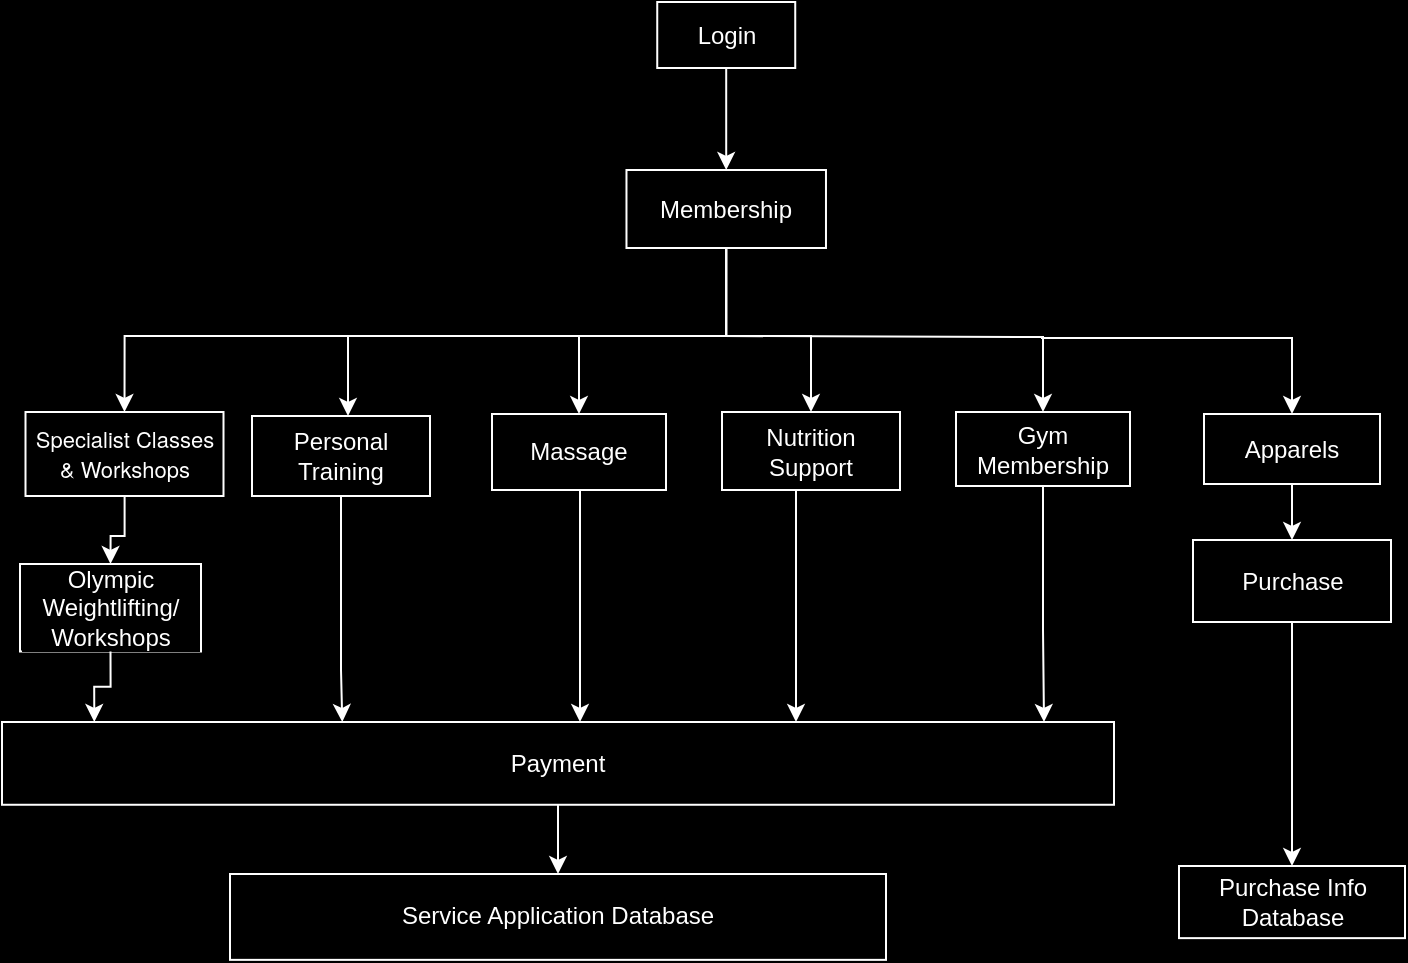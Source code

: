 <mxfile version="24.6.5" type="device">
  <diagram name="Page-1" id="y3rlCwLbRGiM5NopbpWb">
    <mxGraphModel dx="794" dy="452" grid="0" gridSize="10" guides="1" tooltips="1" connect="1" arrows="1" fold="1" page="1" pageScale="1" pageWidth="850" pageHeight="1100" background="#000000" math="0" shadow="0">
      <root>
        <mxCell id="0" />
        <mxCell id="1" parent="0" />
        <mxCell id="4gb1G_93XU-V0cN32dXZ-4" value="" style="edgeStyle=orthogonalEdgeStyle;rounded=0;orthogonalLoop=1;jettySize=auto;html=1;fontFamily=Helvetica;fontSize=12;fontColor=#FFFFFF;labelBackgroundColor=#000000;strokeColor=#FFFFFF;" edge="1" parent="1" source="4gb1G_93XU-V0cN32dXZ-1" target="4gb1G_93XU-V0cN32dXZ-3">
          <mxGeometry relative="1" as="geometry" />
        </mxCell>
        <mxCell id="4gb1G_93XU-V0cN32dXZ-1" value="Login" style="rounded=0;whiteSpace=wrap;html=1;strokeColor=#FFFFFF;fillColor=none;fontColor=#FFFFFF;labelBackgroundColor=#000000;" vertex="1" parent="1">
          <mxGeometry x="399.62" y="52" width="69" height="33" as="geometry" />
        </mxCell>
        <mxCell id="4gb1G_93XU-V0cN32dXZ-3" value="Membership" style="whiteSpace=wrap;html=1;fillColor=none;strokeColor=#FFFFFF;fontColor=#FFFFFF;rounded=0;labelBackgroundColor=#000000;" vertex="1" parent="1">
          <mxGeometry x="384.24" y="136" width="99.75" height="39" as="geometry" />
        </mxCell>
        <mxCell id="4gb1G_93XU-V0cN32dXZ-42" value="" style="edgeStyle=orthogonalEdgeStyle;shape=connector;rounded=0;orthogonalLoop=1;jettySize=auto;html=1;strokeColor=#FFFFFF;align=center;verticalAlign=middle;fontFamily=Helvetica;fontSize=12;fontColor=#FFFFFF;labelBackgroundColor=#000000;endArrow=classic;entryX=0.306;entryY=0;entryDx=0;entryDy=0;exitX=0.5;exitY=1;exitDx=0;exitDy=0;entryPerimeter=0;" edge="1" parent="1" source="4gb1G_93XU-V0cN32dXZ-7" target="4gb1G_93XU-V0cN32dXZ-15">
          <mxGeometry relative="1" as="geometry">
            <Array as="points">
              <mxPoint x="242" y="386" />
            </Array>
          </mxGeometry>
        </mxCell>
        <mxCell id="4gb1G_93XU-V0cN32dXZ-7" value="Personal Training" style="whiteSpace=wrap;html=1;fillColor=none;strokeColor=#FFFFFF;fontColor=#FFFFFF;rounded=0;labelBackgroundColor=#000000;" vertex="1" parent="1">
          <mxGeometry x="197" y="259" width="89" height="40" as="geometry" />
        </mxCell>
        <mxCell id="4gb1G_93XU-V0cN32dXZ-14" value="" style="edgeStyle=orthogonalEdgeStyle;shape=connector;rounded=0;orthogonalLoop=1;jettySize=auto;html=1;strokeColor=#FFFFFF;align=center;verticalAlign=middle;fontFamily=Helvetica;fontSize=12;fontColor=#FFFFFF;labelBackgroundColor=#000000;endArrow=classic;entryX=0.5;entryY=0;entryDx=0;entryDy=0;" edge="1" parent="1" source="4gb1G_93XU-V0cN32dXZ-9" target="4gb1G_93XU-V0cN32dXZ-13">
          <mxGeometry relative="1" as="geometry">
            <mxPoint x="133" y="330" as="targetPoint" />
          </mxGeometry>
        </mxCell>
        <mxCell id="4gb1G_93XU-V0cN32dXZ-9" value="&lt;span style=&quot;font-family: &amp;quot;Helvetica Neue&amp;quot;, Helvetica, Arial, sans-serif; font-size: 11px; text-align: start; background-color: rgb(0, 0, 0);&quot;&gt;Specialist Classes &amp;amp; Workshops&lt;/span&gt;" style="whiteSpace=wrap;html=1;fillColor=none;strokeColor=#FFFFFF;fontColor=#FFFFFF;rounded=0;labelBackgroundColor=#000000;fontSize=11;" vertex="1" parent="1">
          <mxGeometry x="83.75" y="257" width="99" height="42" as="geometry" />
        </mxCell>
        <mxCell id="4gb1G_93XU-V0cN32dXZ-13" value="&lt;span style=&quot;font-family: Teko, sans-serif; background-color: rgb(0, 0, 0);&quot;&gt;&lt;font style=&quot;font-size: 12px;&quot;&gt;Olympic Weightlifting/ Workshops&lt;/font&gt;&lt;/span&gt;" style="whiteSpace=wrap;html=1;fillColor=none;strokeColor=#FFFFFF;fontColor=#FFFFFF;rounded=0;labelBackgroundColor=#000000;" vertex="1" parent="1">
          <mxGeometry x="81" y="333" width="90.5" height="43.75" as="geometry" />
        </mxCell>
        <mxCell id="4gb1G_93XU-V0cN32dXZ-52" value="" style="edgeStyle=orthogonalEdgeStyle;shape=connector;rounded=0;orthogonalLoop=1;jettySize=auto;html=1;strokeColor=#FFFFFF;align=center;verticalAlign=middle;fontFamily=Helvetica;fontSize=12;fontColor=#FFFFFF;labelBackgroundColor=#000000;endArrow=classic;" edge="1" parent="1" source="4gb1G_93XU-V0cN32dXZ-15" target="4gb1G_93XU-V0cN32dXZ-17">
          <mxGeometry relative="1" as="geometry" />
        </mxCell>
        <mxCell id="4gb1G_93XU-V0cN32dXZ-15" value="Payment" style="whiteSpace=wrap;html=1;fillColor=none;strokeColor=#FFFFFF;fontColor=#FFFFFF;rounded=0;labelBackgroundColor=#000000;" vertex="1" parent="1">
          <mxGeometry x="72" y="412" width="556" height="41.38" as="geometry" />
        </mxCell>
        <mxCell id="4gb1G_93XU-V0cN32dXZ-17" value="Service Application Database" style="rounded=0;whiteSpace=wrap;html=1;fillColor=none;strokeColor=#FFFFFF;fontColor=#FFFFFF;labelBackgroundColor=#000000;" vertex="1" parent="1">
          <mxGeometry x="186" y="488" width="328" height="42.93" as="geometry" />
        </mxCell>
        <mxCell id="4gb1G_93XU-V0cN32dXZ-34" value="" style="endArrow=classic;html=1;rounded=0;strokeColor=#FFFFFF;align=center;verticalAlign=middle;fontFamily=Helvetica;fontSize=12;fontColor=#FFFFFF;labelBackgroundColor=#000000;edgeStyle=orthogonalEdgeStyle;exitX=0.5;exitY=1;exitDx=0;exitDy=0;" edge="1" parent="1" source="4gb1G_93XU-V0cN32dXZ-3" target="4gb1G_93XU-V0cN32dXZ-7">
          <mxGeometry width="50" height="50" relative="1" as="geometry">
            <mxPoint x="433.54" y="215.33" as="sourcePoint" />
            <mxPoint x="313" y="253" as="targetPoint" />
            <Array as="points">
              <mxPoint x="434" y="219" />
              <mxPoint x="245" y="219" />
            </Array>
          </mxGeometry>
        </mxCell>
        <mxCell id="4gb1G_93XU-V0cN32dXZ-41" value="" style="endArrow=classic;html=1;rounded=0;strokeColor=#FFFFFF;align=center;verticalAlign=middle;fontFamily=Helvetica;fontSize=12;fontColor=#FFFFFF;labelBackgroundColor=#000000;edgeStyle=orthogonalEdgeStyle;exitX=0.5;exitY=1;exitDx=0;exitDy=0;entryX=0.5;entryY=0;entryDx=0;entryDy=0;" edge="1" parent="1" source="4gb1G_93XU-V0cN32dXZ-3" target="4gb1G_93XU-V0cN32dXZ-9">
          <mxGeometry width="50" height="50" relative="1" as="geometry">
            <mxPoint x="383" y="268" as="sourcePoint" />
            <mxPoint x="433" y="218" as="targetPoint" />
            <Array as="points">
              <mxPoint x="434" y="219" />
              <mxPoint x="133" y="219" />
            </Array>
          </mxGeometry>
        </mxCell>
        <mxCell id="4gb1G_93XU-V0cN32dXZ-44" value="" style="endArrow=classic;html=1;rounded=0;strokeColor=#FFFFFF;align=center;verticalAlign=middle;fontFamily=Helvetica;fontSize=12;fontColor=#FFFFFF;labelBackgroundColor=#000000;edgeStyle=orthogonalEdgeStyle;exitX=0.5;exitY=1;exitDx=0;exitDy=0;entryX=0.083;entryY=0;entryDx=0;entryDy=0;entryPerimeter=0;" edge="1" parent="1" source="4gb1G_93XU-V0cN32dXZ-13" target="4gb1G_93XU-V0cN32dXZ-15">
          <mxGeometry width="50" height="50" relative="1" as="geometry">
            <mxPoint x="383" y="401" as="sourcePoint" />
            <mxPoint x="433" y="351" as="targetPoint" />
          </mxGeometry>
        </mxCell>
        <mxCell id="4gb1G_93XU-V0cN32dXZ-50" value="" style="edgeStyle=orthogonalEdgeStyle;shape=connector;rounded=0;orthogonalLoop=1;jettySize=auto;html=1;strokeColor=#FFFFFF;align=center;verticalAlign=middle;fontFamily=Helvetica;fontSize=12;fontColor=#FFFFFF;labelBackgroundColor=#000000;endArrow=classic;" edge="1" parent="1" source="4gb1G_93XU-V0cN32dXZ-45">
          <mxGeometry relative="1" as="geometry">
            <mxPoint x="361" y="412" as="targetPoint" />
            <Array as="points">
              <mxPoint x="361" y="412" />
            </Array>
          </mxGeometry>
        </mxCell>
        <mxCell id="4gb1G_93XU-V0cN32dXZ-45" value="Massage" style="rounded=0;whiteSpace=wrap;html=1;strokeColor=#FFFFFF;align=center;verticalAlign=middle;fontFamily=Helvetica;fontSize=12;fontColor=#FFFFFF;labelBackgroundColor=#000000;fillColor=none;" vertex="1" parent="1">
          <mxGeometry x="317" y="258" width="87" height="38" as="geometry" />
        </mxCell>
        <mxCell id="4gb1G_93XU-V0cN32dXZ-49" value="" style="endArrow=classic;html=1;rounded=0;strokeColor=#FFFFFF;align=center;verticalAlign=middle;fontFamily=Helvetica;fontSize=12;fontColor=#FFFFFF;labelBackgroundColor=#000000;edgeStyle=orthogonalEdgeStyle;exitX=0.5;exitY=1;exitDx=0;exitDy=0;entryX=0.5;entryY=0;entryDx=0;entryDy=0;" edge="1" parent="1" source="4gb1G_93XU-V0cN32dXZ-3" target="4gb1G_93XU-V0cN32dXZ-45">
          <mxGeometry width="50" height="50" relative="1" as="geometry">
            <mxPoint x="381" y="197" as="sourcePoint" />
            <mxPoint x="624" y="246" as="targetPoint" />
            <Array as="points">
              <mxPoint x="434" y="219" />
              <mxPoint x="361" y="219" />
            </Array>
          </mxGeometry>
        </mxCell>
        <mxCell id="4gb1G_93XU-V0cN32dXZ-54" value="" style="edgeStyle=orthogonalEdgeStyle;shape=connector;rounded=0;orthogonalLoop=1;jettySize=auto;html=1;strokeColor=#FFFFFF;align=center;verticalAlign=middle;fontFamily=Helvetica;fontSize=12;fontColor=#FFFFFF;labelBackgroundColor=#000000;endArrow=classic;exitX=0.5;exitY=1;exitDx=0;exitDy=0;" edge="1" parent="1" source="4gb1G_93XU-V0cN32dXZ-53">
          <mxGeometry relative="1" as="geometry">
            <mxPoint x="464.61" y="296" as="sourcePoint" />
            <mxPoint x="469" y="412" as="targetPoint" />
            <Array as="points">
              <mxPoint x="469" y="296" />
            </Array>
          </mxGeometry>
        </mxCell>
        <mxCell id="4gb1G_93XU-V0cN32dXZ-53" value="Nutrition Support" style="rounded=0;whiteSpace=wrap;html=1;strokeColor=#FFFFFF;align=center;verticalAlign=middle;fontFamily=Helvetica;fontSize=12;fontColor=#FFFFFF;labelBackgroundColor=#000000;fillColor=none;" vertex="1" parent="1">
          <mxGeometry x="432" y="257" width="89" height="39" as="geometry" />
        </mxCell>
        <mxCell id="4gb1G_93XU-V0cN32dXZ-55" value="" style="endArrow=classic;html=1;rounded=0;strokeColor=#FFFFFF;align=center;verticalAlign=middle;fontFamily=Helvetica;fontSize=12;fontColor=#FFFFFF;labelBackgroundColor=#000000;edgeStyle=orthogonalEdgeStyle;entryX=0.5;entryY=0;entryDx=0;entryDy=0;" edge="1" parent="1" target="4gb1G_93XU-V0cN32dXZ-53">
          <mxGeometry width="50" height="50" relative="1" as="geometry">
            <mxPoint x="433.49" y="219" as="sourcePoint" />
            <mxPoint x="483.49" y="169" as="targetPoint" />
            <Array as="points">
              <mxPoint x="477" y="219" />
            </Array>
          </mxGeometry>
        </mxCell>
        <mxCell id="4gb1G_93XU-V0cN32dXZ-57" value="" style="edgeStyle=orthogonalEdgeStyle;shape=connector;rounded=0;orthogonalLoop=1;jettySize=auto;html=1;strokeColor=#FFFFFF;align=center;verticalAlign=middle;fontFamily=Helvetica;fontSize=12;fontColor=#FFFFFF;labelBackgroundColor=#000000;endArrow=classic;" edge="1" parent="1" source="4gb1G_93XU-V0cN32dXZ-56" target="4gb1G_93XU-V0cN32dXZ-15">
          <mxGeometry relative="1" as="geometry">
            <Array as="points">
              <mxPoint x="593" y="366" />
              <mxPoint x="593" y="366" />
            </Array>
          </mxGeometry>
        </mxCell>
        <mxCell id="4gb1G_93XU-V0cN32dXZ-56" value="Gym Membership" style="rounded=0;whiteSpace=wrap;html=1;strokeColor=#FFFFFF;align=center;verticalAlign=middle;fontFamily=Helvetica;fontSize=12;fontColor=#FFFFFF;labelBackgroundColor=#000000;fillColor=none;" vertex="1" parent="1">
          <mxGeometry x="549" y="257" width="87" height="37" as="geometry" />
        </mxCell>
        <mxCell id="4gb1G_93XU-V0cN32dXZ-60" style="edgeStyle=orthogonalEdgeStyle;shape=connector;rounded=0;orthogonalLoop=1;jettySize=auto;html=1;exitX=0.5;exitY=1;exitDx=0;exitDy=0;entryX=0.5;entryY=0;entryDx=0;entryDy=0;strokeColor=#FFFFFF;align=center;verticalAlign=middle;fontFamily=Helvetica;fontSize=12;fontColor=#FFFFFF;labelBackgroundColor=#000000;endArrow=classic;" edge="1" parent="1" source="4gb1G_93XU-V0cN32dXZ-58" target="4gb1G_93XU-V0cN32dXZ-59">
          <mxGeometry relative="1" as="geometry" />
        </mxCell>
        <mxCell id="4gb1G_93XU-V0cN32dXZ-58" value="Apparels" style="rounded=0;whiteSpace=wrap;html=1;strokeColor=#FFFFFF;align=center;verticalAlign=middle;fontFamily=Helvetica;fontSize=12;fontColor=#FFFFFF;labelBackgroundColor=#000000;fillColor=none;" vertex="1" parent="1">
          <mxGeometry x="673" y="258" width="88" height="35" as="geometry" />
        </mxCell>
        <mxCell id="4gb1G_93XU-V0cN32dXZ-62" value="" style="edgeStyle=orthogonalEdgeStyle;shape=connector;rounded=0;orthogonalLoop=1;jettySize=auto;html=1;strokeColor=#FFFFFF;align=center;verticalAlign=middle;fontFamily=Helvetica;fontSize=12;fontColor=#FFFFFF;labelBackgroundColor=#000000;endArrow=classic;" edge="1" parent="1" source="4gb1G_93XU-V0cN32dXZ-59" target="4gb1G_93XU-V0cN32dXZ-61">
          <mxGeometry relative="1" as="geometry" />
        </mxCell>
        <mxCell id="4gb1G_93XU-V0cN32dXZ-59" value="Purchase" style="rounded=0;whiteSpace=wrap;html=1;strokeColor=#FFFFFF;align=center;verticalAlign=middle;fontFamily=Helvetica;fontSize=12;fontColor=#FFFFFF;labelBackgroundColor=#000000;fillColor=none;" vertex="1" parent="1">
          <mxGeometry x="667.5" y="321" width="99" height="41" as="geometry" />
        </mxCell>
        <mxCell id="4gb1G_93XU-V0cN32dXZ-61" value="Purchase Info Database" style="rounded=0;whiteSpace=wrap;html=1;fillColor=none;strokeColor=#FFFFFF;fontColor=#FFFFFF;labelBackgroundColor=#000000;" vertex="1" parent="1">
          <mxGeometry x="660.5" y="484" width="113" height="36.07" as="geometry" />
        </mxCell>
        <mxCell id="4gb1G_93XU-V0cN32dXZ-63" value="" style="endArrow=classic;html=1;rounded=0;strokeColor=#FFFFFF;align=center;verticalAlign=middle;fontFamily=Helvetica;fontSize=12;fontColor=#FFFFFF;labelBackgroundColor=#000000;edgeStyle=orthogonalEdgeStyle;entryX=0.5;entryY=0;entryDx=0;entryDy=0;" edge="1" parent="1" target="4gb1G_93XU-V0cN32dXZ-56">
          <mxGeometry width="50" height="50" relative="1" as="geometry">
            <mxPoint x="432" y="219" as="sourcePoint" />
            <mxPoint x="482" y="169" as="targetPoint" />
          </mxGeometry>
        </mxCell>
        <mxCell id="4gb1G_93XU-V0cN32dXZ-64" value="" style="endArrow=classic;html=1;rounded=0;strokeColor=#FFFFFF;align=center;verticalAlign=middle;fontFamily=Helvetica;fontSize=12;fontColor=#FFFFFF;labelBackgroundColor=#000000;edgeStyle=orthogonalEdgeStyle;entryX=0.5;entryY=0;entryDx=0;entryDy=0;" edge="1" parent="1" target="4gb1G_93XU-V0cN32dXZ-58">
          <mxGeometry width="50" height="50" relative="1" as="geometry">
            <mxPoint x="592" y="219" as="sourcePoint" />
            <mxPoint x="642" y="169" as="targetPoint" />
            <Array as="points">
              <mxPoint x="592" y="220" />
              <mxPoint x="717" y="220" />
            </Array>
          </mxGeometry>
        </mxCell>
      </root>
    </mxGraphModel>
  </diagram>
</mxfile>
